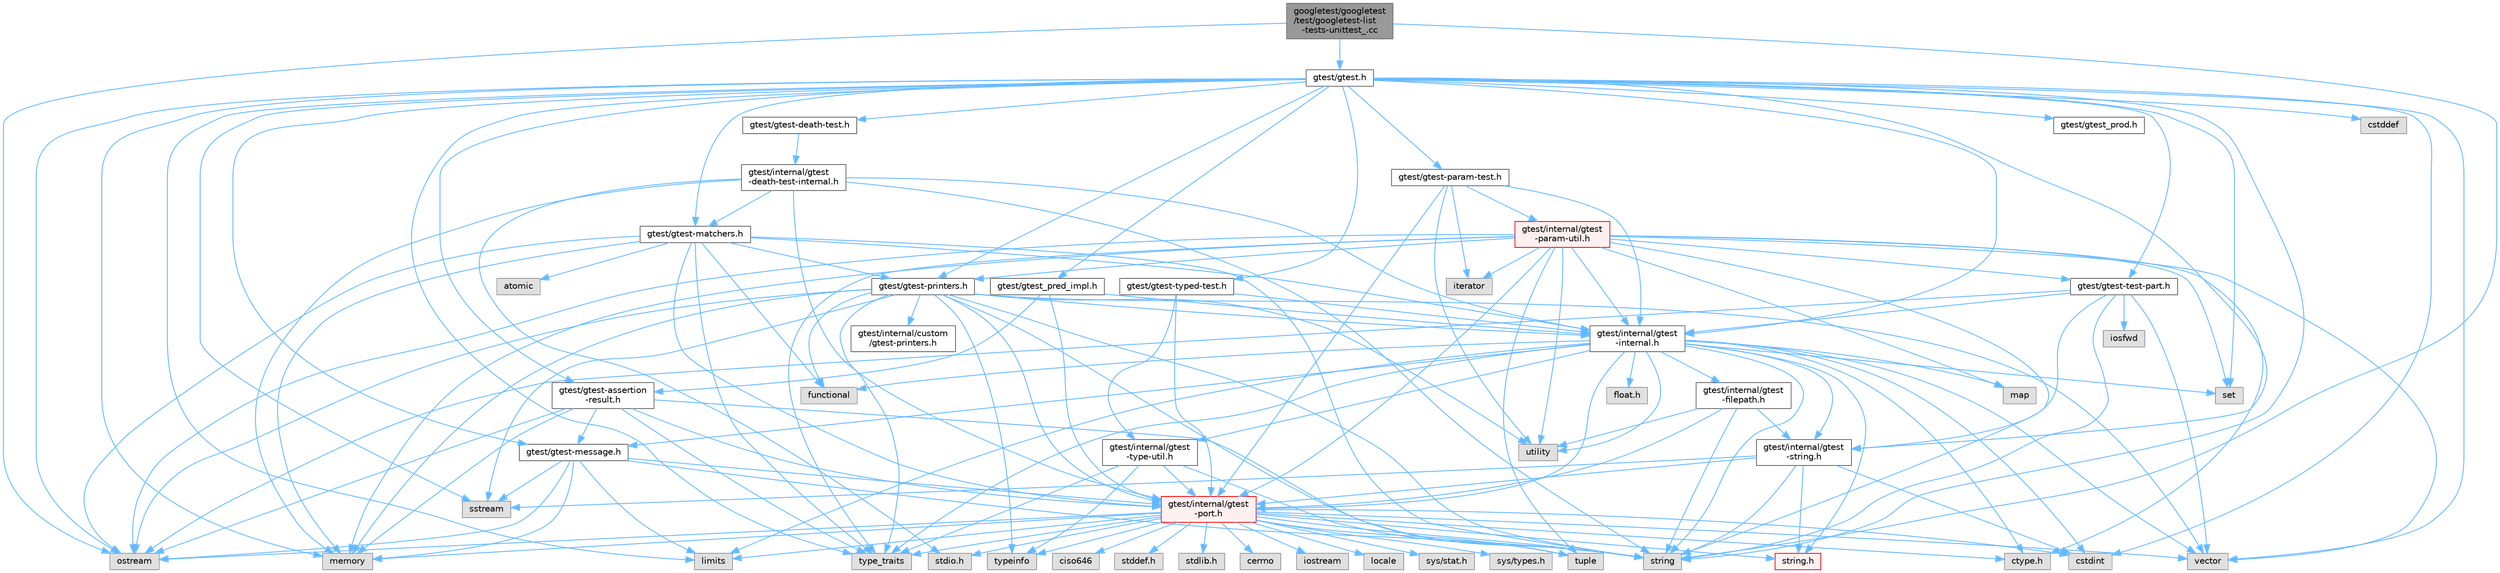 digraph "googletest/googletest/test/googletest-list-tests-unittest_.cc"
{
 // LATEX_PDF_SIZE
  bgcolor="transparent";
  edge [fontname=Helvetica,fontsize=10,labelfontname=Helvetica,labelfontsize=10];
  node [fontname=Helvetica,fontsize=10,shape=box,height=0.2,width=0.4];
  Node1 [id="Node000001",label="googletest/googletest\l/test/googletest-list\l-tests-unittest_.cc",height=0.2,width=0.4,color="gray40", fillcolor="grey60", style="filled", fontcolor="black",tooltip=" "];
  Node1 -> Node2 [id="edge149_Node000001_Node000002",color="steelblue1",style="solid",tooltip=" "];
  Node2 [id="Node000002",label="ostream",height=0.2,width=0.4,color="grey60", fillcolor="#E0E0E0", style="filled",tooltip=" "];
  Node1 -> Node3 [id="edge150_Node000001_Node000003",color="steelblue1",style="solid",tooltip=" "];
  Node3 [id="Node000003",label="string",height=0.2,width=0.4,color="grey60", fillcolor="#E0E0E0", style="filled",tooltip=" "];
  Node1 -> Node4 [id="edge151_Node000001_Node000004",color="steelblue1",style="solid",tooltip=" "];
  Node4 [id="Node000004",label="gtest/gtest.h",height=0.2,width=0.4,color="grey40", fillcolor="white", style="filled",URL="$gtest_8h.html",tooltip=" "];
  Node4 -> Node5 [id="edge152_Node000004_Node000005",color="steelblue1",style="solid",tooltip=" "];
  Node5 [id="Node000005",label="cstddef",height=0.2,width=0.4,color="grey60", fillcolor="#E0E0E0", style="filled",tooltip=" "];
  Node4 -> Node6 [id="edge153_Node000004_Node000006",color="steelblue1",style="solid",tooltip=" "];
  Node6 [id="Node000006",label="cstdint",height=0.2,width=0.4,color="grey60", fillcolor="#E0E0E0", style="filled",tooltip=" "];
  Node4 -> Node7 [id="edge154_Node000004_Node000007",color="steelblue1",style="solid",tooltip=" "];
  Node7 [id="Node000007",label="limits",height=0.2,width=0.4,color="grey60", fillcolor="#E0E0E0", style="filled",tooltip=" "];
  Node4 -> Node8 [id="edge155_Node000004_Node000008",color="steelblue1",style="solid",tooltip=" "];
  Node8 [id="Node000008",label="memory",height=0.2,width=0.4,color="grey60", fillcolor="#E0E0E0", style="filled",tooltip=" "];
  Node4 -> Node2 [id="edge156_Node000004_Node000002",color="steelblue1",style="solid",tooltip=" "];
  Node4 -> Node9 [id="edge157_Node000004_Node000009",color="steelblue1",style="solid",tooltip=" "];
  Node9 [id="Node000009",label="set",height=0.2,width=0.4,color="grey60", fillcolor="#E0E0E0", style="filled",tooltip=" "];
  Node4 -> Node10 [id="edge158_Node000004_Node000010",color="steelblue1",style="solid",tooltip=" "];
  Node10 [id="Node000010",label="sstream",height=0.2,width=0.4,color="grey60", fillcolor="#E0E0E0", style="filled",tooltip=" "];
  Node4 -> Node3 [id="edge159_Node000004_Node000003",color="steelblue1",style="solid",tooltip=" "];
  Node4 -> Node11 [id="edge160_Node000004_Node000011",color="steelblue1",style="solid",tooltip=" "];
  Node11 [id="Node000011",label="type_traits",height=0.2,width=0.4,color="grey60", fillcolor="#E0E0E0", style="filled",tooltip=" "];
  Node4 -> Node12 [id="edge161_Node000004_Node000012",color="steelblue1",style="solid",tooltip=" "];
  Node12 [id="Node000012",label="vector",height=0.2,width=0.4,color="grey60", fillcolor="#E0E0E0", style="filled",tooltip=" "];
  Node4 -> Node13 [id="edge162_Node000004_Node000013",color="steelblue1",style="solid",tooltip=" "];
  Node13 [id="Node000013",label="gtest/gtest-assertion\l-result.h",height=0.2,width=0.4,color="grey40", fillcolor="white", style="filled",URL="$gtest-assertion-result_8h.html",tooltip=" "];
  Node13 -> Node8 [id="edge163_Node000013_Node000008",color="steelblue1",style="solid",tooltip=" "];
  Node13 -> Node2 [id="edge164_Node000013_Node000002",color="steelblue1",style="solid",tooltip=" "];
  Node13 -> Node3 [id="edge165_Node000013_Node000003",color="steelblue1",style="solid",tooltip=" "];
  Node13 -> Node11 [id="edge166_Node000013_Node000011",color="steelblue1",style="solid",tooltip=" "];
  Node13 -> Node14 [id="edge167_Node000013_Node000014",color="steelblue1",style="solid",tooltip=" "];
  Node14 [id="Node000014",label="gtest/gtest-message.h",height=0.2,width=0.4,color="grey40", fillcolor="white", style="filled",URL="$gtest-message_8h.html",tooltip=" "];
  Node14 -> Node7 [id="edge168_Node000014_Node000007",color="steelblue1",style="solid",tooltip=" "];
  Node14 -> Node8 [id="edge169_Node000014_Node000008",color="steelblue1",style="solid",tooltip=" "];
  Node14 -> Node2 [id="edge170_Node000014_Node000002",color="steelblue1",style="solid",tooltip=" "];
  Node14 -> Node10 [id="edge171_Node000014_Node000010",color="steelblue1",style="solid",tooltip=" "];
  Node14 -> Node3 [id="edge172_Node000014_Node000003",color="steelblue1",style="solid",tooltip=" "];
  Node14 -> Node15 [id="edge173_Node000014_Node000015",color="steelblue1",style="solid",tooltip=" "];
  Node15 [id="Node000015",label="gtest/internal/gtest\l-port.h",height=0.2,width=0.4,color="red", fillcolor="#FFF0F0", style="filled",URL="$gtest-port_8h.html",tooltip=" "];
  Node15 -> Node16 [id="edge174_Node000015_Node000016",color="steelblue1",style="solid",tooltip=" "];
  Node16 [id="Node000016",label="ciso646",height=0.2,width=0.4,color="grey60", fillcolor="#E0E0E0", style="filled",tooltip=" "];
  Node15 -> Node17 [id="edge175_Node000015_Node000017",color="steelblue1",style="solid",tooltip=" "];
  Node17 [id="Node000017",label="ctype.h",height=0.2,width=0.4,color="grey60", fillcolor="#E0E0E0", style="filled",tooltip=" "];
  Node15 -> Node18 [id="edge176_Node000015_Node000018",color="steelblue1",style="solid",tooltip=" "];
  Node18 [id="Node000018",label="stddef.h",height=0.2,width=0.4,color="grey60", fillcolor="#E0E0E0", style="filled",tooltip=" "];
  Node15 -> Node19 [id="edge177_Node000015_Node000019",color="steelblue1",style="solid",tooltip=" "];
  Node19 [id="Node000019",label="stdio.h",height=0.2,width=0.4,color="grey60", fillcolor="#E0E0E0", style="filled",tooltip=" "];
  Node15 -> Node20 [id="edge178_Node000015_Node000020",color="steelblue1",style="solid",tooltip=" "];
  Node20 [id="Node000020",label="stdlib.h",height=0.2,width=0.4,color="grey60", fillcolor="#E0E0E0", style="filled",tooltip=" "];
  Node15 -> Node21 [id="edge179_Node000015_Node000021",color="steelblue1",style="solid",tooltip=" "];
  Node21 [id="Node000021",label="string.h",height=0.2,width=0.4,color="red", fillcolor="#FFF0F0", style="filled",URL="$string_8h.html",tooltip=" "];
  Node15 -> Node32 [id="edge180_Node000015_Node000032",color="steelblue1",style="solid",tooltip=" "];
  Node32 [id="Node000032",label="cerrno",height=0.2,width=0.4,color="grey60", fillcolor="#E0E0E0", style="filled",tooltip=" "];
  Node15 -> Node6 [id="edge181_Node000015_Node000006",color="steelblue1",style="solid",tooltip=" "];
  Node15 -> Node33 [id="edge182_Node000015_Node000033",color="steelblue1",style="solid",tooltip=" "];
  Node33 [id="Node000033",label="iostream",height=0.2,width=0.4,color="grey60", fillcolor="#E0E0E0", style="filled",tooltip=" "];
  Node15 -> Node7 [id="edge183_Node000015_Node000007",color="steelblue1",style="solid",tooltip=" "];
  Node15 -> Node34 [id="edge184_Node000015_Node000034",color="steelblue1",style="solid",tooltip=" "];
  Node34 [id="Node000034",label="locale",height=0.2,width=0.4,color="grey60", fillcolor="#E0E0E0", style="filled",tooltip=" "];
  Node15 -> Node8 [id="edge185_Node000015_Node000008",color="steelblue1",style="solid",tooltip=" "];
  Node15 -> Node2 [id="edge186_Node000015_Node000002",color="steelblue1",style="solid",tooltip=" "];
  Node15 -> Node3 [id="edge187_Node000015_Node000003",color="steelblue1",style="solid",tooltip=" "];
  Node15 -> Node35 [id="edge188_Node000015_Node000035",color="steelblue1",style="solid",tooltip=" "];
  Node35 [id="Node000035",label="tuple",height=0.2,width=0.4,color="grey60", fillcolor="#E0E0E0", style="filled",tooltip=" "];
  Node15 -> Node11 [id="edge189_Node000015_Node000011",color="steelblue1",style="solid",tooltip=" "];
  Node15 -> Node12 [id="edge190_Node000015_Node000012",color="steelblue1",style="solid",tooltip=" "];
  Node15 -> Node36 [id="edge191_Node000015_Node000036",color="steelblue1",style="solid",tooltip=" "];
  Node36 [id="Node000036",label="sys/stat.h",height=0.2,width=0.4,color="grey60", fillcolor="#E0E0E0", style="filled",tooltip=" "];
  Node15 -> Node37 [id="edge192_Node000015_Node000037",color="steelblue1",style="solid",tooltip=" "];
  Node37 [id="Node000037",label="sys/types.h",height=0.2,width=0.4,color="grey60", fillcolor="#E0E0E0", style="filled",tooltip=" "];
  Node15 -> Node43 [id="edge193_Node000015_Node000043",color="steelblue1",style="solid",tooltip=" "];
  Node43 [id="Node000043",label="typeinfo",height=0.2,width=0.4,color="grey60", fillcolor="#E0E0E0", style="filled",tooltip=" "];
  Node13 -> Node15 [id="edge194_Node000013_Node000015",color="steelblue1",style="solid",tooltip=" "];
  Node4 -> Node44 [id="edge195_Node000004_Node000044",color="steelblue1",style="solid",tooltip=" "];
  Node44 [id="Node000044",label="gtest/gtest-death-test.h",height=0.2,width=0.4,color="grey40", fillcolor="white", style="filled",URL="$gtest-death-test_8h.html",tooltip=" "];
  Node44 -> Node45 [id="edge196_Node000044_Node000045",color="steelblue1",style="solid",tooltip=" "];
  Node45 [id="Node000045",label="gtest/internal/gtest\l-death-test-internal.h",height=0.2,width=0.4,color="grey40", fillcolor="white", style="filled",URL="$gtest-death-test-internal_8h.html",tooltip=" "];
  Node45 -> Node19 [id="edge197_Node000045_Node000019",color="steelblue1",style="solid",tooltip=" "];
  Node45 -> Node8 [id="edge198_Node000045_Node000008",color="steelblue1",style="solid",tooltip=" "];
  Node45 -> Node3 [id="edge199_Node000045_Node000003",color="steelblue1",style="solid",tooltip=" "];
  Node45 -> Node46 [id="edge200_Node000045_Node000046",color="steelblue1",style="solid",tooltip=" "];
  Node46 [id="Node000046",label="gtest/gtest-matchers.h",height=0.2,width=0.4,color="grey40", fillcolor="white", style="filled",URL="$gtest-matchers_8h.html",tooltip=" "];
  Node46 -> Node47 [id="edge201_Node000046_Node000047",color="steelblue1",style="solid",tooltip=" "];
  Node47 [id="Node000047",label="atomic",height=0.2,width=0.4,color="grey60", fillcolor="#E0E0E0", style="filled",tooltip=" "];
  Node46 -> Node48 [id="edge202_Node000046_Node000048",color="steelblue1",style="solid",tooltip=" "];
  Node48 [id="Node000048",label="functional",height=0.2,width=0.4,color="grey60", fillcolor="#E0E0E0", style="filled",tooltip=" "];
  Node46 -> Node8 [id="edge203_Node000046_Node000008",color="steelblue1",style="solid",tooltip=" "];
  Node46 -> Node2 [id="edge204_Node000046_Node000002",color="steelblue1",style="solid",tooltip=" "];
  Node46 -> Node3 [id="edge205_Node000046_Node000003",color="steelblue1",style="solid",tooltip=" "];
  Node46 -> Node11 [id="edge206_Node000046_Node000011",color="steelblue1",style="solid",tooltip=" "];
  Node46 -> Node49 [id="edge207_Node000046_Node000049",color="steelblue1",style="solid",tooltip=" "];
  Node49 [id="Node000049",label="gtest/gtest-printers.h",height=0.2,width=0.4,color="grey40", fillcolor="white", style="filled",URL="$gtest-printers_8h.html",tooltip=" "];
  Node49 -> Node48 [id="edge208_Node000049_Node000048",color="steelblue1",style="solid",tooltip=" "];
  Node49 -> Node8 [id="edge209_Node000049_Node000008",color="steelblue1",style="solid",tooltip=" "];
  Node49 -> Node2 [id="edge210_Node000049_Node000002",color="steelblue1",style="solid",tooltip=" "];
  Node49 -> Node10 [id="edge211_Node000049_Node000010",color="steelblue1",style="solid",tooltip=" "];
  Node49 -> Node3 [id="edge212_Node000049_Node000003",color="steelblue1",style="solid",tooltip=" "];
  Node49 -> Node35 [id="edge213_Node000049_Node000035",color="steelblue1",style="solid",tooltip=" "];
  Node49 -> Node11 [id="edge214_Node000049_Node000011",color="steelblue1",style="solid",tooltip=" "];
  Node49 -> Node43 [id="edge215_Node000049_Node000043",color="steelblue1",style="solid",tooltip=" "];
  Node49 -> Node26 [id="edge216_Node000049_Node000026",color="steelblue1",style="solid",tooltip=" "];
  Node26 [id="Node000026",label="utility",height=0.2,width=0.4,color="grey60", fillcolor="#E0E0E0", style="filled",tooltip=" "];
  Node49 -> Node12 [id="edge217_Node000049_Node000012",color="steelblue1",style="solid",tooltip=" "];
  Node49 -> Node50 [id="edge218_Node000049_Node000050",color="steelblue1",style="solid",tooltip=" "];
  Node50 [id="Node000050",label="gtest/internal/gtest\l-internal.h",height=0.2,width=0.4,color="grey40", fillcolor="white", style="filled",URL="$gtest-internal_8h.html",tooltip=" "];
  Node50 -> Node15 [id="edge219_Node000050_Node000015",color="steelblue1",style="solid",tooltip=" "];
  Node50 -> Node17 [id="edge220_Node000050_Node000017",color="steelblue1",style="solid",tooltip=" "];
  Node50 -> Node51 [id="edge221_Node000050_Node000051",color="steelblue1",style="solid",tooltip=" "];
  Node51 [id="Node000051",label="float.h",height=0.2,width=0.4,color="grey60", fillcolor="#E0E0E0", style="filled",tooltip=" "];
  Node50 -> Node21 [id="edge222_Node000050_Node000021",color="steelblue1",style="solid",tooltip=" "];
  Node50 -> Node6 [id="edge223_Node000050_Node000006",color="steelblue1",style="solid",tooltip=" "];
  Node50 -> Node48 [id="edge224_Node000050_Node000048",color="steelblue1",style="solid",tooltip=" "];
  Node50 -> Node7 [id="edge225_Node000050_Node000007",color="steelblue1",style="solid",tooltip=" "];
  Node50 -> Node52 [id="edge226_Node000050_Node000052",color="steelblue1",style="solid",tooltip=" "];
  Node52 [id="Node000052",label="map",height=0.2,width=0.4,color="grey60", fillcolor="#E0E0E0", style="filled",tooltip=" "];
  Node50 -> Node9 [id="edge227_Node000050_Node000009",color="steelblue1",style="solid",tooltip=" "];
  Node50 -> Node3 [id="edge228_Node000050_Node000003",color="steelblue1",style="solid",tooltip=" "];
  Node50 -> Node11 [id="edge229_Node000050_Node000011",color="steelblue1",style="solid",tooltip=" "];
  Node50 -> Node26 [id="edge230_Node000050_Node000026",color="steelblue1",style="solid",tooltip=" "];
  Node50 -> Node12 [id="edge231_Node000050_Node000012",color="steelblue1",style="solid",tooltip=" "];
  Node50 -> Node14 [id="edge232_Node000050_Node000014",color="steelblue1",style="solid",tooltip=" "];
  Node50 -> Node53 [id="edge233_Node000050_Node000053",color="steelblue1",style="solid",tooltip=" "];
  Node53 [id="Node000053",label="gtest/internal/gtest\l-filepath.h",height=0.2,width=0.4,color="grey40", fillcolor="white", style="filled",URL="$gtest-filepath_8h.html",tooltip=" "];
  Node53 -> Node3 [id="edge234_Node000053_Node000003",color="steelblue1",style="solid",tooltip=" "];
  Node53 -> Node26 [id="edge235_Node000053_Node000026",color="steelblue1",style="solid",tooltip=" "];
  Node53 -> Node15 [id="edge236_Node000053_Node000015",color="steelblue1",style="solid",tooltip=" "];
  Node53 -> Node54 [id="edge237_Node000053_Node000054",color="steelblue1",style="solid",tooltip=" "];
  Node54 [id="Node000054",label="gtest/internal/gtest\l-string.h",height=0.2,width=0.4,color="grey40", fillcolor="white", style="filled",URL="$gtest-string_8h.html",tooltip=" "];
  Node54 -> Node21 [id="edge238_Node000054_Node000021",color="steelblue1",style="solid",tooltip=" "];
  Node54 -> Node6 [id="edge239_Node000054_Node000006",color="steelblue1",style="solid",tooltip=" "];
  Node54 -> Node10 [id="edge240_Node000054_Node000010",color="steelblue1",style="solid",tooltip=" "];
  Node54 -> Node3 [id="edge241_Node000054_Node000003",color="steelblue1",style="solid",tooltip=" "];
  Node54 -> Node15 [id="edge242_Node000054_Node000015",color="steelblue1",style="solid",tooltip=" "];
  Node50 -> Node54 [id="edge243_Node000050_Node000054",color="steelblue1",style="solid",tooltip=" "];
  Node50 -> Node55 [id="edge244_Node000050_Node000055",color="steelblue1",style="solid",tooltip=" "];
  Node55 [id="Node000055",label="gtest/internal/gtest\l-type-util.h",height=0.2,width=0.4,color="grey40", fillcolor="white", style="filled",URL="$gtest-type-util_8h.html",tooltip=" "];
  Node55 -> Node3 [id="edge245_Node000055_Node000003",color="steelblue1",style="solid",tooltip=" "];
  Node55 -> Node11 [id="edge246_Node000055_Node000011",color="steelblue1",style="solid",tooltip=" "];
  Node55 -> Node43 [id="edge247_Node000055_Node000043",color="steelblue1",style="solid",tooltip=" "];
  Node55 -> Node15 [id="edge248_Node000055_Node000015",color="steelblue1",style="solid",tooltip=" "];
  Node49 -> Node15 [id="edge249_Node000049_Node000015",color="steelblue1",style="solid",tooltip=" "];
  Node49 -> Node56 [id="edge250_Node000049_Node000056",color="steelblue1",style="solid",tooltip=" "];
  Node56 [id="Node000056",label="gtest/internal/custom\l/gtest-printers.h",height=0.2,width=0.4,color="grey40", fillcolor="white", style="filled",URL="$internal_2custom_2gtest-printers_8h.html",tooltip=" "];
  Node46 -> Node50 [id="edge251_Node000046_Node000050",color="steelblue1",style="solid",tooltip=" "];
  Node46 -> Node15 [id="edge252_Node000046_Node000015",color="steelblue1",style="solid",tooltip=" "];
  Node45 -> Node50 [id="edge253_Node000045_Node000050",color="steelblue1",style="solid",tooltip=" "];
  Node45 -> Node15 [id="edge254_Node000045_Node000015",color="steelblue1",style="solid",tooltip=" "];
  Node4 -> Node46 [id="edge255_Node000004_Node000046",color="steelblue1",style="solid",tooltip=" "];
  Node4 -> Node14 [id="edge256_Node000004_Node000014",color="steelblue1",style="solid",tooltip=" "];
  Node4 -> Node57 [id="edge257_Node000004_Node000057",color="steelblue1",style="solid",tooltip=" "];
  Node57 [id="Node000057",label="gtest/gtest-param-test.h",height=0.2,width=0.4,color="grey40", fillcolor="white", style="filled",URL="$gtest-param-test_8h.html",tooltip=" "];
  Node57 -> Node28 [id="edge258_Node000057_Node000028",color="steelblue1",style="solid",tooltip=" "];
  Node28 [id="Node000028",label="iterator",height=0.2,width=0.4,color="grey60", fillcolor="#E0E0E0", style="filled",tooltip=" "];
  Node57 -> Node26 [id="edge259_Node000057_Node000026",color="steelblue1",style="solid",tooltip=" "];
  Node57 -> Node50 [id="edge260_Node000057_Node000050",color="steelblue1",style="solid",tooltip=" "];
  Node57 -> Node58 [id="edge261_Node000057_Node000058",color="steelblue1",style="solid",tooltip=" "];
  Node58 [id="Node000058",label="gtest/internal/gtest\l-param-util.h",height=0.2,width=0.4,color="red", fillcolor="#FFF0F0", style="filled",URL="$gtest-param-util_8h.html",tooltip=" "];
  Node58 -> Node17 [id="edge262_Node000058_Node000017",color="steelblue1",style="solid",tooltip=" "];
  Node58 -> Node28 [id="edge263_Node000058_Node000028",color="steelblue1",style="solid",tooltip=" "];
  Node58 -> Node52 [id="edge264_Node000058_Node000052",color="steelblue1",style="solid",tooltip=" "];
  Node58 -> Node8 [id="edge265_Node000058_Node000008",color="steelblue1",style="solid",tooltip=" "];
  Node58 -> Node2 [id="edge266_Node000058_Node000002",color="steelblue1",style="solid",tooltip=" "];
  Node58 -> Node9 [id="edge267_Node000058_Node000009",color="steelblue1",style="solid",tooltip=" "];
  Node58 -> Node3 [id="edge268_Node000058_Node000003",color="steelblue1",style="solid",tooltip=" "];
  Node58 -> Node35 [id="edge269_Node000058_Node000035",color="steelblue1",style="solid",tooltip=" "];
  Node58 -> Node11 [id="edge270_Node000058_Node000011",color="steelblue1",style="solid",tooltip=" "];
  Node58 -> Node26 [id="edge271_Node000058_Node000026",color="steelblue1",style="solid",tooltip=" "];
  Node58 -> Node12 [id="edge272_Node000058_Node000012",color="steelblue1",style="solid",tooltip=" "];
  Node58 -> Node49 [id="edge273_Node000058_Node000049",color="steelblue1",style="solid",tooltip=" "];
  Node58 -> Node61 [id="edge274_Node000058_Node000061",color="steelblue1",style="solid",tooltip=" "];
  Node61 [id="Node000061",label="gtest/gtest-test-part.h",height=0.2,width=0.4,color="grey40", fillcolor="white", style="filled",URL="$gtest-test-part_8h.html",tooltip=" "];
  Node61 -> Node62 [id="edge275_Node000061_Node000062",color="steelblue1",style="solid",tooltip=" "];
  Node62 [id="Node000062",label="iosfwd",height=0.2,width=0.4,color="grey60", fillcolor="#E0E0E0", style="filled",tooltip=" "];
  Node61 -> Node2 [id="edge276_Node000061_Node000002",color="steelblue1",style="solid",tooltip=" "];
  Node61 -> Node3 [id="edge277_Node000061_Node000003",color="steelblue1",style="solid",tooltip=" "];
  Node61 -> Node12 [id="edge278_Node000061_Node000012",color="steelblue1",style="solid",tooltip=" "];
  Node61 -> Node50 [id="edge279_Node000061_Node000050",color="steelblue1",style="solid",tooltip=" "];
  Node61 -> Node54 [id="edge280_Node000061_Node000054",color="steelblue1",style="solid",tooltip=" "];
  Node58 -> Node50 [id="edge281_Node000058_Node000050",color="steelblue1",style="solid",tooltip=" "];
  Node58 -> Node15 [id="edge282_Node000058_Node000015",color="steelblue1",style="solid",tooltip=" "];
  Node57 -> Node15 [id="edge283_Node000057_Node000015",color="steelblue1",style="solid",tooltip=" "];
  Node4 -> Node49 [id="edge284_Node000004_Node000049",color="steelblue1",style="solid",tooltip=" "];
  Node4 -> Node61 [id="edge285_Node000004_Node000061",color="steelblue1",style="solid",tooltip=" "];
  Node4 -> Node63 [id="edge286_Node000004_Node000063",color="steelblue1",style="solid",tooltip=" "];
  Node63 [id="Node000063",label="gtest/gtest-typed-test.h",height=0.2,width=0.4,color="grey40", fillcolor="white", style="filled",URL="$gtest-typed-test_8h.html",tooltip=" "];
  Node63 -> Node50 [id="edge287_Node000063_Node000050",color="steelblue1",style="solid",tooltip=" "];
  Node63 -> Node15 [id="edge288_Node000063_Node000015",color="steelblue1",style="solid",tooltip=" "];
  Node63 -> Node55 [id="edge289_Node000063_Node000055",color="steelblue1",style="solid",tooltip=" "];
  Node4 -> Node64 [id="edge290_Node000004_Node000064",color="steelblue1",style="solid",tooltip=" "];
  Node64 [id="Node000064",label="gtest/gtest_pred_impl.h",height=0.2,width=0.4,color="grey40", fillcolor="white", style="filled",URL="$gtest__pred__impl_8h.html",tooltip=" "];
  Node64 -> Node13 [id="edge291_Node000064_Node000013",color="steelblue1",style="solid",tooltip=" "];
  Node64 -> Node50 [id="edge292_Node000064_Node000050",color="steelblue1",style="solid",tooltip=" "];
  Node64 -> Node15 [id="edge293_Node000064_Node000015",color="steelblue1",style="solid",tooltip=" "];
  Node4 -> Node65 [id="edge294_Node000004_Node000065",color="steelblue1",style="solid",tooltip=" "];
  Node65 [id="Node000065",label="gtest/gtest_prod.h",height=0.2,width=0.4,color="grey40", fillcolor="white", style="filled",URL="$gtest__prod_8h.html",tooltip=" "];
  Node4 -> Node50 [id="edge295_Node000004_Node000050",color="steelblue1",style="solid",tooltip=" "];
  Node4 -> Node54 [id="edge296_Node000004_Node000054",color="steelblue1",style="solid",tooltip=" "];
}
